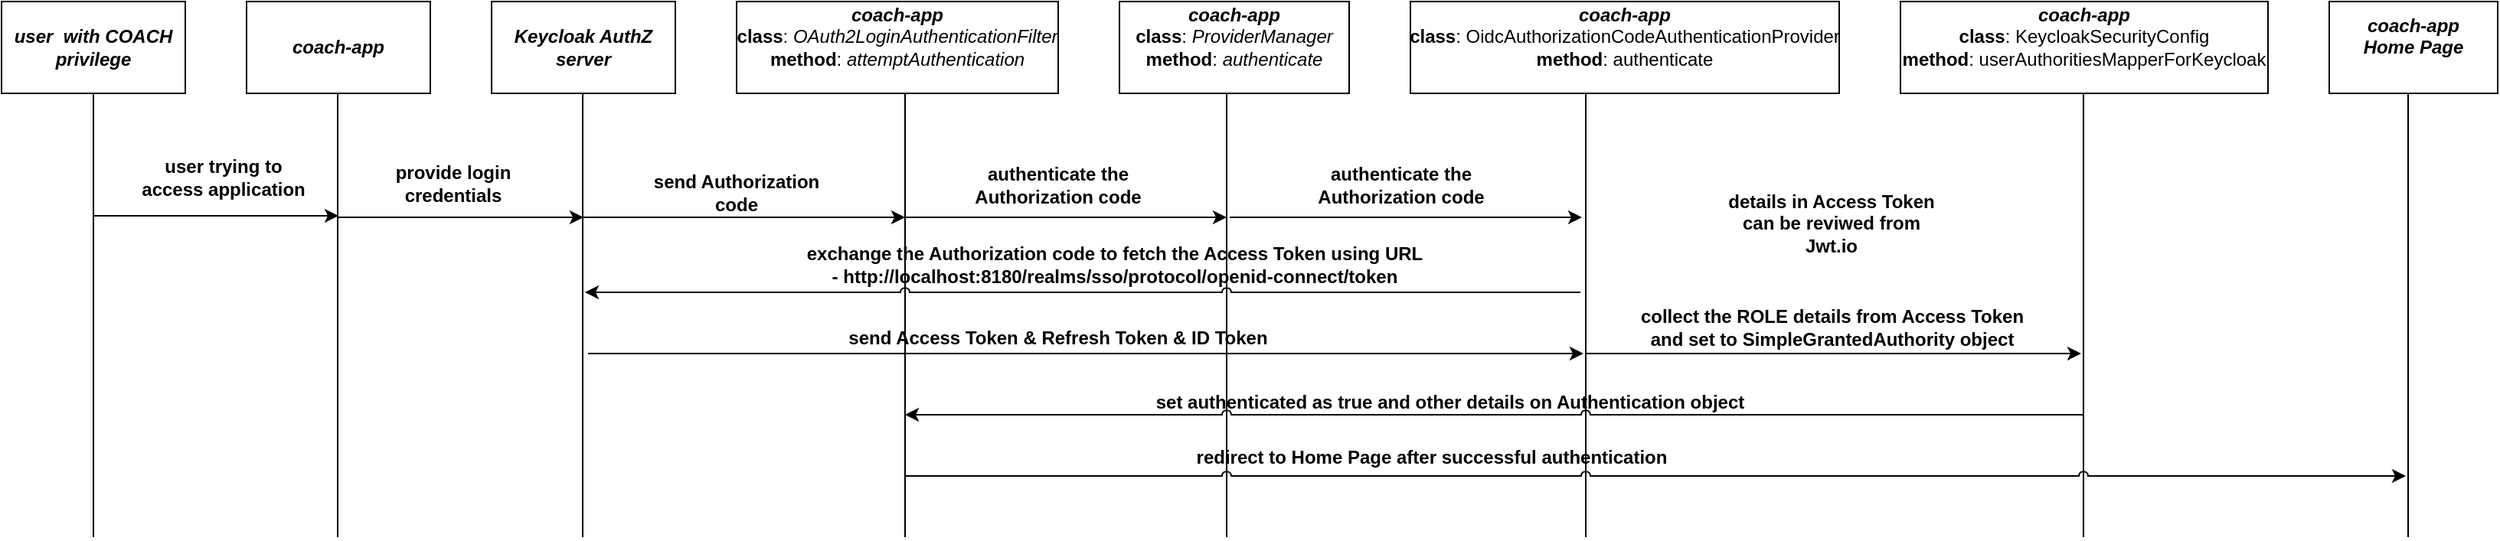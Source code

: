 <mxfile version="23.1.7" type="device">
  <diagram name="Page-1" id="GGg3Cw50F74KCYQPh45D">
    <mxGraphModel dx="1560" dy="669" grid="1" gridSize="10" guides="1" tooltips="1" connect="1" arrows="1" fold="1" page="1" pageScale="1" pageWidth="827" pageHeight="1169" math="0" shadow="0">
      <root>
        <mxCell id="0" />
        <mxCell id="1" parent="0" />
        <mxCell id="qcht7zD_EGoAaBPKeqV6-1" value="&lt;b&gt;&lt;i&gt;user&amp;nbsp; with COACH privilege&lt;/i&gt;&lt;/b&gt;" style="rounded=0;whiteSpace=wrap;html=1;" vertex="1" parent="1">
          <mxGeometry x="40" y="90" width="120" height="60" as="geometry" />
        </mxCell>
        <mxCell id="qcht7zD_EGoAaBPKeqV6-2" value="" style="endArrow=none;html=1;rounded=0;entryX=0.5;entryY=1;entryDx=0;entryDy=0;" edge="1" parent="1" target="qcht7zD_EGoAaBPKeqV6-1">
          <mxGeometry width="50" height="50" relative="1" as="geometry">
            <mxPoint x="100" y="440" as="sourcePoint" />
            <mxPoint x="130" y="180" as="targetPoint" />
          </mxGeometry>
        </mxCell>
        <mxCell id="qcht7zD_EGoAaBPKeqV6-3" value="&lt;b&gt;&lt;i&gt;coach-app&lt;/i&gt;&lt;/b&gt;" style="rounded=0;whiteSpace=wrap;html=1;" vertex="1" parent="1">
          <mxGeometry x="200" y="90" width="120" height="60" as="geometry" />
        </mxCell>
        <mxCell id="qcht7zD_EGoAaBPKeqV6-4" value="" style="endArrow=none;html=1;rounded=0;entryX=0.5;entryY=1;entryDx=0;entryDy=0;" edge="1" parent="1">
          <mxGeometry width="50" height="50" relative="1" as="geometry">
            <mxPoint x="259.5" y="440" as="sourcePoint" />
            <mxPoint x="259.5" y="150" as="targetPoint" />
          </mxGeometry>
        </mxCell>
        <mxCell id="qcht7zD_EGoAaBPKeqV6-5" value="" style="endArrow=classic;html=1;rounded=0;" edge="1" parent="1">
          <mxGeometry width="50" height="50" relative="1" as="geometry">
            <mxPoint x="100" y="230" as="sourcePoint" />
            <mxPoint x="260" y="230" as="targetPoint" />
          </mxGeometry>
        </mxCell>
        <mxCell id="qcht7zD_EGoAaBPKeqV6-6" value="&lt;b&gt;user trying to access application&lt;/b&gt;" style="text;html=1;align=center;verticalAlign=middle;whiteSpace=wrap;rounded=0;" vertex="1" parent="1">
          <mxGeometry x="130" y="190" width="110" height="30" as="geometry" />
        </mxCell>
        <mxCell id="qcht7zD_EGoAaBPKeqV6-7" value="&lt;b&gt;&lt;i&gt;Keycloak AuthZ server&lt;/i&gt;&lt;/b&gt;" style="rounded=0;whiteSpace=wrap;html=1;" vertex="1" parent="1">
          <mxGeometry x="360" y="90" width="120" height="60" as="geometry" />
        </mxCell>
        <mxCell id="qcht7zD_EGoAaBPKeqV6-8" value="" style="endArrow=none;html=1;rounded=0;entryX=0.5;entryY=1;entryDx=0;entryDy=0;" edge="1" parent="1">
          <mxGeometry width="50" height="50" relative="1" as="geometry">
            <mxPoint x="419.5" y="440" as="sourcePoint" />
            <mxPoint x="419.5" y="150" as="targetPoint" />
          </mxGeometry>
        </mxCell>
        <mxCell id="qcht7zD_EGoAaBPKeqV6-9" value="" style="endArrow=classic;html=1;rounded=0;" edge="1" parent="1">
          <mxGeometry width="50" height="50" relative="1" as="geometry">
            <mxPoint x="260" y="231" as="sourcePoint" />
            <mxPoint x="420" y="231" as="targetPoint" />
          </mxGeometry>
        </mxCell>
        <mxCell id="qcht7zD_EGoAaBPKeqV6-10" value="&lt;b&gt;provide login credentials&lt;/b&gt;" style="text;html=1;align=center;verticalAlign=middle;whiteSpace=wrap;rounded=0;" vertex="1" parent="1">
          <mxGeometry x="280" y="194" width="110" height="30" as="geometry" />
        </mxCell>
        <mxCell id="qcht7zD_EGoAaBPKeqV6-11" value="&lt;b&gt;&lt;i&gt;coach-app&lt;/i&gt;&lt;/b&gt;&lt;br&gt;&lt;b&gt;class&lt;/b&gt;:&amp;nbsp;&lt;i&gt;OAuth2LoginAuthenticationFilter&lt;/i&gt;&lt;br&gt;&lt;b&gt;method&lt;/b&gt;:&amp;nbsp;&lt;i&gt;attemptAuthentication&lt;/i&gt;&lt;div&gt;&lt;br&gt;&lt;/div&gt;" style="rounded=0;whiteSpace=wrap;html=1;" vertex="1" parent="1">
          <mxGeometry x="520" y="90" width="210" height="60" as="geometry" />
        </mxCell>
        <mxCell id="qcht7zD_EGoAaBPKeqV6-12" value="" style="endArrow=none;html=1;rounded=0;entryX=0.5;entryY=1;entryDx=0;entryDy=0;" edge="1" parent="1">
          <mxGeometry width="50" height="50" relative="1" as="geometry">
            <mxPoint x="630" y="440" as="sourcePoint" />
            <mxPoint x="630" y="150" as="targetPoint" />
          </mxGeometry>
        </mxCell>
        <mxCell id="qcht7zD_EGoAaBPKeqV6-13" value="" style="endArrow=classic;html=1;rounded=0;" edge="1" parent="1">
          <mxGeometry width="50" height="50" relative="1" as="geometry">
            <mxPoint x="420" y="231" as="sourcePoint" />
            <mxPoint x="630" y="231" as="targetPoint" />
          </mxGeometry>
        </mxCell>
        <mxCell id="qcht7zD_EGoAaBPKeqV6-14" value="&lt;b&gt;send Authorization code&lt;/b&gt;" style="text;html=1;align=center;verticalAlign=middle;whiteSpace=wrap;rounded=0;" vertex="1" parent="1">
          <mxGeometry x="460" y="200" width="120" height="30" as="geometry" />
        </mxCell>
        <mxCell id="qcht7zD_EGoAaBPKeqV6-15" value="&lt;b&gt;&lt;i&gt;coach-app&lt;/i&gt;&lt;/b&gt;&lt;br&gt;&lt;b&gt;class&lt;/b&gt;: &lt;i&gt;ProviderManager&lt;/i&gt;&lt;br&gt;&lt;b&gt;method&lt;/b&gt;: &lt;i&gt;authenticate&lt;/i&gt;&lt;br&gt;&lt;div&gt;&lt;br&gt;&lt;/div&gt;" style="rounded=0;whiteSpace=wrap;html=1;" vertex="1" parent="1">
          <mxGeometry x="770" y="90" width="150" height="60" as="geometry" />
        </mxCell>
        <mxCell id="qcht7zD_EGoAaBPKeqV6-16" value="" style="endArrow=none;html=1;rounded=0;entryX=0.5;entryY=1;entryDx=0;entryDy=0;" edge="1" parent="1">
          <mxGeometry width="50" height="50" relative="1" as="geometry">
            <mxPoint x="840" y="440" as="sourcePoint" />
            <mxPoint x="840" y="150" as="targetPoint" />
          </mxGeometry>
        </mxCell>
        <mxCell id="qcht7zD_EGoAaBPKeqV6-17" value="" style="endArrow=classic;html=1;rounded=0;" edge="1" parent="1">
          <mxGeometry width="50" height="50" relative="1" as="geometry">
            <mxPoint x="630" y="231" as="sourcePoint" />
            <mxPoint x="840" y="231" as="targetPoint" />
          </mxGeometry>
        </mxCell>
        <mxCell id="qcht7zD_EGoAaBPKeqV6-18" value="&lt;b&gt;authenticate the Authorization code&lt;/b&gt;" style="text;html=1;align=center;verticalAlign=middle;whiteSpace=wrap;rounded=0;" vertex="1" parent="1">
          <mxGeometry x="670" y="195" width="120" height="30" as="geometry" />
        </mxCell>
        <mxCell id="qcht7zD_EGoAaBPKeqV6-19" value="&lt;b&gt;&lt;i&gt;coach-app&lt;/i&gt;&lt;/b&gt;&lt;br&gt;&lt;b&gt;class&lt;/b&gt;:&amp;nbsp;OidcAuthorizationCodeAuthenticationProvider&lt;br&gt;&lt;b&gt;method&lt;/b&gt;:&amp;nbsp;authenticate&lt;div&gt;&lt;br&gt;&lt;/div&gt;" style="rounded=0;whiteSpace=wrap;html=1;" vertex="1" parent="1">
          <mxGeometry x="960" y="90" width="280" height="60" as="geometry" />
        </mxCell>
        <mxCell id="qcht7zD_EGoAaBPKeqV6-20" value="" style="endArrow=none;html=1;rounded=0;entryX=0.5;entryY=1;entryDx=0;entryDy=0;" edge="1" parent="1">
          <mxGeometry width="50" height="50" relative="1" as="geometry">
            <mxPoint x="1074.5" y="440" as="sourcePoint" />
            <mxPoint x="1074.5" y="150" as="targetPoint" />
          </mxGeometry>
        </mxCell>
        <mxCell id="qcht7zD_EGoAaBPKeqV6-21" value="" style="endArrow=classic;html=1;rounded=0;" edge="1" parent="1">
          <mxGeometry width="50" height="50" relative="1" as="geometry">
            <mxPoint x="842" y="231" as="sourcePoint" />
            <mxPoint x="1072" y="231" as="targetPoint" />
          </mxGeometry>
        </mxCell>
        <mxCell id="qcht7zD_EGoAaBPKeqV6-22" value="&lt;b&gt;authenticate the Authorization code&lt;/b&gt;" style="text;html=1;align=center;verticalAlign=middle;whiteSpace=wrap;rounded=0;" vertex="1" parent="1">
          <mxGeometry x="884" y="195" width="140" height="30" as="geometry" />
        </mxCell>
        <mxCell id="qcht7zD_EGoAaBPKeqV6-23" value="" style="endArrow=classic;html=1;rounded=0;jumpStyle=arc;" edge="1" parent="1">
          <mxGeometry width="50" height="50" relative="1" as="geometry">
            <mxPoint x="1071" y="280" as="sourcePoint" />
            <mxPoint x="421" y="280" as="targetPoint" />
          </mxGeometry>
        </mxCell>
        <mxCell id="qcht7zD_EGoAaBPKeqV6-24" value="&lt;b&gt;exchange the Authorization code to fetch the Access Token using URL -&amp;nbsp;http://localhost:8180/realms/sso/protocol/openid-connect/token&lt;/b&gt;" style="text;html=1;align=center;verticalAlign=middle;whiteSpace=wrap;rounded=0;" vertex="1" parent="1">
          <mxGeometry x="564" y="247" width="406" height="30" as="geometry" />
        </mxCell>
        <mxCell id="qcht7zD_EGoAaBPKeqV6-25" value="" style="endArrow=classic;html=1;rounded=0;" edge="1" parent="1">
          <mxGeometry width="50" height="50" relative="1" as="geometry">
            <mxPoint x="423" y="320" as="sourcePoint" />
            <mxPoint x="1073" y="320" as="targetPoint" />
          </mxGeometry>
        </mxCell>
        <mxCell id="qcht7zD_EGoAaBPKeqV6-26" value="&lt;b&gt;send Access Token &amp;amp; Refresh Token &amp;amp; ID Token&lt;/b&gt;" style="text;html=1;align=center;verticalAlign=middle;whiteSpace=wrap;rounded=0;" vertex="1" parent="1">
          <mxGeometry x="592" y="295" width="276" height="30" as="geometry" />
        </mxCell>
        <mxCell id="qcht7zD_EGoAaBPKeqV6-27" value="&lt;b&gt;details in Access Token can be reviwed from Jwt.io&lt;/b&gt;" style="text;html=1;align=center;verticalAlign=middle;whiteSpace=wrap;rounded=0;" vertex="1" parent="1">
          <mxGeometry x="1160" y="220" width="150" height="30" as="geometry" />
        </mxCell>
        <mxCell id="qcht7zD_EGoAaBPKeqV6-28" value="&lt;b&gt;&lt;i&gt;coach-app&lt;/i&gt;&lt;/b&gt;&lt;br&gt;&lt;b&gt;class&lt;/b&gt;:&amp;nbsp;KeycloakSecurityConfig&lt;br&gt;&lt;b&gt;method&lt;/b&gt;:&amp;nbsp;userAuthoritiesMapperForKeycloak&lt;div&gt;&lt;br&gt;&lt;/div&gt;" style="rounded=0;whiteSpace=wrap;html=1;" vertex="1" parent="1">
          <mxGeometry x="1280" y="90" width="240" height="60" as="geometry" />
        </mxCell>
        <mxCell id="qcht7zD_EGoAaBPKeqV6-29" value="" style="endArrow=none;html=1;rounded=0;entryX=0.5;entryY=1;entryDx=0;entryDy=0;" edge="1" parent="1">
          <mxGeometry width="50" height="50" relative="1" as="geometry">
            <mxPoint x="1399.5" y="440" as="sourcePoint" />
            <mxPoint x="1399.5" y="150" as="targetPoint" />
          </mxGeometry>
        </mxCell>
        <mxCell id="qcht7zD_EGoAaBPKeqV6-30" value="" style="endArrow=classic;html=1;rounded=0;exitX=-0.027;exitY=1.233;exitDx=0;exitDy=0;exitPerimeter=0;" edge="1" parent="1">
          <mxGeometry width="50" height="50" relative="1" as="geometry">
            <mxPoint x="1074.95" y="319.99" as="sourcePoint" />
            <mxPoint x="1398" y="320" as="targetPoint" />
          </mxGeometry>
        </mxCell>
        <mxCell id="qcht7zD_EGoAaBPKeqV6-31" value="&lt;b&gt;collect the ROLE details from Access Token &lt;br&gt;and set to SimpleGrantedAuthority object&lt;/b&gt;" style="text;html=1;align=center;verticalAlign=middle;resizable=0;points=[];autosize=1;strokeColor=none;fillColor=none;" vertex="1" parent="1">
          <mxGeometry x="1100" y="283" width="270" height="40" as="geometry" />
        </mxCell>
        <mxCell id="qcht7zD_EGoAaBPKeqV6-32" value="" style="endArrow=classic;html=1;rounded=0;jumpStyle=arc;" edge="1" parent="1">
          <mxGeometry width="50" height="50" relative="1" as="geometry">
            <mxPoint x="1400" y="360" as="sourcePoint" />
            <mxPoint x="630" y="360" as="targetPoint" />
          </mxGeometry>
        </mxCell>
        <mxCell id="qcht7zD_EGoAaBPKeqV6-33" value="&lt;b&gt;set authenticated as true and other details on Authentication object&lt;/b&gt;" style="text;html=1;align=center;verticalAlign=middle;whiteSpace=wrap;rounded=0;" vertex="1" parent="1">
          <mxGeometry x="792" y="337" width="388" height="30" as="geometry" />
        </mxCell>
        <mxCell id="qcht7zD_EGoAaBPKeqV6-34" value="&lt;b&gt;&lt;i&gt;coach-app&lt;br&gt;Home Page&lt;/i&gt;&lt;/b&gt;&lt;br&gt;&lt;div&gt;&lt;br&gt;&lt;/div&gt;" style="rounded=0;whiteSpace=wrap;html=1;" vertex="1" parent="1">
          <mxGeometry x="1560" y="90" width="110" height="60" as="geometry" />
        </mxCell>
        <mxCell id="qcht7zD_EGoAaBPKeqV6-35" value="" style="endArrow=none;html=1;rounded=0;entryX=0.5;entryY=1;entryDx=0;entryDy=0;" edge="1" parent="1">
          <mxGeometry width="50" height="50" relative="1" as="geometry">
            <mxPoint x="1611.5" y="440" as="sourcePoint" />
            <mxPoint x="1611.5" y="150" as="targetPoint" />
          </mxGeometry>
        </mxCell>
        <mxCell id="qcht7zD_EGoAaBPKeqV6-36" value="" style="endArrow=classic;html=1;rounded=0;jumpStyle=arc;" edge="1" parent="1">
          <mxGeometry width="50" height="50" relative="1" as="geometry">
            <mxPoint x="630" y="400" as="sourcePoint" />
            <mxPoint x="1610" y="400" as="targetPoint" />
          </mxGeometry>
        </mxCell>
        <mxCell id="qcht7zD_EGoAaBPKeqV6-37" value="&lt;b&gt;redirect to Home Page after successful authentication&lt;/b&gt;" style="text;html=1;align=center;verticalAlign=middle;whiteSpace=wrap;rounded=0;" vertex="1" parent="1">
          <mxGeometry x="784" y="373" width="380" height="30" as="geometry" />
        </mxCell>
      </root>
    </mxGraphModel>
  </diagram>
</mxfile>
